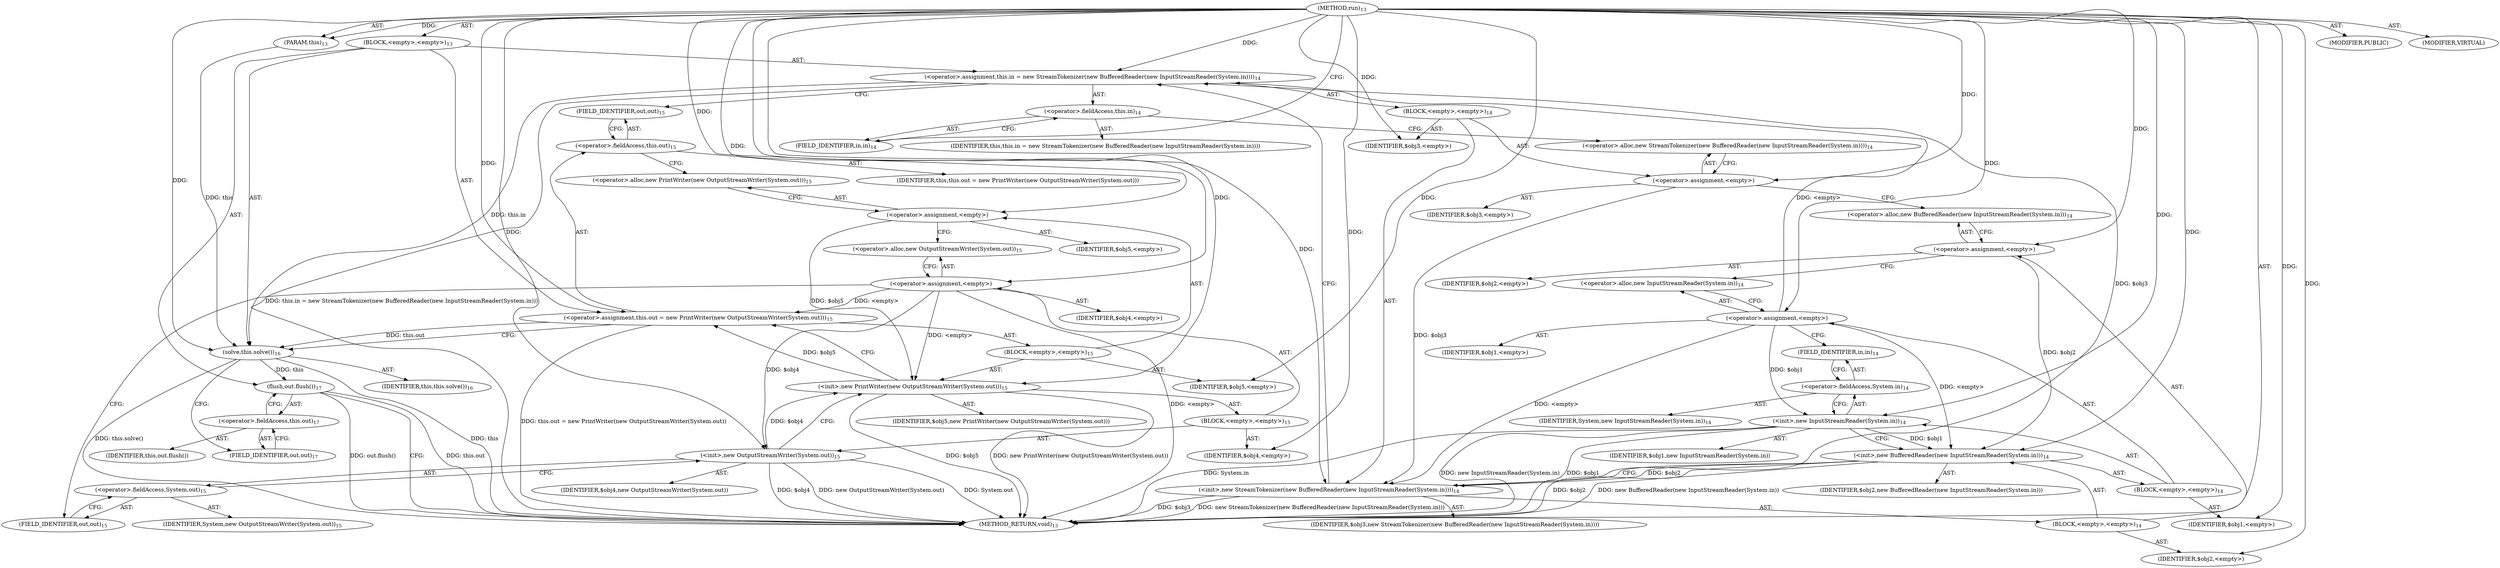 digraph "run" {  
"40" [label = <(METHOD,run)<SUB>13</SUB>> ]
"4" [label = <(PARAM,this)<SUB>13</SUB>> ]
"41" [label = <(BLOCK,&lt;empty&gt;,&lt;empty&gt;)<SUB>13</SUB>> ]
"42" [label = <(&lt;operator&gt;.assignment,this.in = new StreamTokenizer(new BufferedReader(new InputStreamReader(System.in))))<SUB>14</SUB>> ]
"43" [label = <(&lt;operator&gt;.fieldAccess,this.in)<SUB>14</SUB>> ]
"44" [label = <(IDENTIFIER,this,this.in = new StreamTokenizer(new BufferedReader(new InputStreamReader(System.in))))> ]
"45" [label = <(FIELD_IDENTIFIER,in,in)<SUB>14</SUB>> ]
"46" [label = <(BLOCK,&lt;empty&gt;,&lt;empty&gt;)<SUB>14</SUB>> ]
"47" [label = <(&lt;operator&gt;.assignment,&lt;empty&gt;)> ]
"48" [label = <(IDENTIFIER,$obj3,&lt;empty&gt;)> ]
"49" [label = <(&lt;operator&gt;.alloc,new StreamTokenizer(new BufferedReader(new InputStreamReader(System.in))))<SUB>14</SUB>> ]
"50" [label = <(&lt;init&gt;,new StreamTokenizer(new BufferedReader(new InputStreamReader(System.in))))<SUB>14</SUB>> ]
"51" [label = <(IDENTIFIER,$obj3,new StreamTokenizer(new BufferedReader(new InputStreamReader(System.in))))> ]
"52" [label = <(BLOCK,&lt;empty&gt;,&lt;empty&gt;)<SUB>14</SUB>> ]
"53" [label = <(&lt;operator&gt;.assignment,&lt;empty&gt;)> ]
"54" [label = <(IDENTIFIER,$obj2,&lt;empty&gt;)> ]
"55" [label = <(&lt;operator&gt;.alloc,new BufferedReader(new InputStreamReader(System.in)))<SUB>14</SUB>> ]
"56" [label = <(&lt;init&gt;,new BufferedReader(new InputStreamReader(System.in)))<SUB>14</SUB>> ]
"57" [label = <(IDENTIFIER,$obj2,new BufferedReader(new InputStreamReader(System.in)))> ]
"58" [label = <(BLOCK,&lt;empty&gt;,&lt;empty&gt;)<SUB>14</SUB>> ]
"59" [label = <(&lt;operator&gt;.assignment,&lt;empty&gt;)> ]
"60" [label = <(IDENTIFIER,$obj1,&lt;empty&gt;)> ]
"61" [label = <(&lt;operator&gt;.alloc,new InputStreamReader(System.in))<SUB>14</SUB>> ]
"62" [label = <(&lt;init&gt;,new InputStreamReader(System.in))<SUB>14</SUB>> ]
"63" [label = <(IDENTIFIER,$obj1,new InputStreamReader(System.in))> ]
"64" [label = <(&lt;operator&gt;.fieldAccess,System.in)<SUB>14</SUB>> ]
"65" [label = <(IDENTIFIER,System,new InputStreamReader(System.in))<SUB>14</SUB>> ]
"66" [label = <(FIELD_IDENTIFIER,in,in)<SUB>14</SUB>> ]
"67" [label = <(IDENTIFIER,$obj1,&lt;empty&gt;)> ]
"68" [label = <(IDENTIFIER,$obj2,&lt;empty&gt;)> ]
"69" [label = <(IDENTIFIER,$obj3,&lt;empty&gt;)> ]
"70" [label = <(&lt;operator&gt;.assignment,this.out = new PrintWriter(new OutputStreamWriter(System.out)))<SUB>15</SUB>> ]
"71" [label = <(&lt;operator&gt;.fieldAccess,this.out)<SUB>15</SUB>> ]
"72" [label = <(IDENTIFIER,this,this.out = new PrintWriter(new OutputStreamWriter(System.out)))> ]
"73" [label = <(FIELD_IDENTIFIER,out,out)<SUB>15</SUB>> ]
"74" [label = <(BLOCK,&lt;empty&gt;,&lt;empty&gt;)<SUB>15</SUB>> ]
"75" [label = <(&lt;operator&gt;.assignment,&lt;empty&gt;)> ]
"76" [label = <(IDENTIFIER,$obj5,&lt;empty&gt;)> ]
"77" [label = <(&lt;operator&gt;.alloc,new PrintWriter(new OutputStreamWriter(System.out)))<SUB>15</SUB>> ]
"78" [label = <(&lt;init&gt;,new PrintWriter(new OutputStreamWriter(System.out)))<SUB>15</SUB>> ]
"79" [label = <(IDENTIFIER,$obj5,new PrintWriter(new OutputStreamWriter(System.out)))> ]
"80" [label = <(BLOCK,&lt;empty&gt;,&lt;empty&gt;)<SUB>15</SUB>> ]
"81" [label = <(&lt;operator&gt;.assignment,&lt;empty&gt;)> ]
"82" [label = <(IDENTIFIER,$obj4,&lt;empty&gt;)> ]
"83" [label = <(&lt;operator&gt;.alloc,new OutputStreamWriter(System.out))<SUB>15</SUB>> ]
"84" [label = <(&lt;init&gt;,new OutputStreamWriter(System.out))<SUB>15</SUB>> ]
"85" [label = <(IDENTIFIER,$obj4,new OutputStreamWriter(System.out))> ]
"86" [label = <(&lt;operator&gt;.fieldAccess,System.out)<SUB>15</SUB>> ]
"87" [label = <(IDENTIFIER,System,new OutputStreamWriter(System.out))<SUB>15</SUB>> ]
"88" [label = <(FIELD_IDENTIFIER,out,out)<SUB>15</SUB>> ]
"89" [label = <(IDENTIFIER,$obj4,&lt;empty&gt;)> ]
"90" [label = <(IDENTIFIER,$obj5,&lt;empty&gt;)> ]
"91" [label = <(solve,this.solve())<SUB>16</SUB>> ]
"3" [label = <(IDENTIFIER,this,this.solve())<SUB>16</SUB>> ]
"92" [label = <(flush,out.flush())<SUB>17</SUB>> ]
"93" [label = <(&lt;operator&gt;.fieldAccess,this.out)<SUB>17</SUB>> ]
"94" [label = <(IDENTIFIER,this,out.flush())> ]
"95" [label = <(FIELD_IDENTIFIER,out,out)<SUB>17</SUB>> ]
"96" [label = <(MODIFIER,PUBLIC)> ]
"97" [label = <(MODIFIER,VIRTUAL)> ]
"98" [label = <(METHOD_RETURN,void)<SUB>13</SUB>> ]
  "40" -> "4"  [ label = "AST: "] 
  "40" -> "41"  [ label = "AST: "] 
  "40" -> "96"  [ label = "AST: "] 
  "40" -> "97"  [ label = "AST: "] 
  "40" -> "98"  [ label = "AST: "] 
  "41" -> "42"  [ label = "AST: "] 
  "41" -> "70"  [ label = "AST: "] 
  "41" -> "91"  [ label = "AST: "] 
  "41" -> "92"  [ label = "AST: "] 
  "42" -> "43"  [ label = "AST: "] 
  "42" -> "46"  [ label = "AST: "] 
  "43" -> "44"  [ label = "AST: "] 
  "43" -> "45"  [ label = "AST: "] 
  "46" -> "47"  [ label = "AST: "] 
  "46" -> "50"  [ label = "AST: "] 
  "46" -> "69"  [ label = "AST: "] 
  "47" -> "48"  [ label = "AST: "] 
  "47" -> "49"  [ label = "AST: "] 
  "50" -> "51"  [ label = "AST: "] 
  "50" -> "52"  [ label = "AST: "] 
  "52" -> "53"  [ label = "AST: "] 
  "52" -> "56"  [ label = "AST: "] 
  "52" -> "68"  [ label = "AST: "] 
  "53" -> "54"  [ label = "AST: "] 
  "53" -> "55"  [ label = "AST: "] 
  "56" -> "57"  [ label = "AST: "] 
  "56" -> "58"  [ label = "AST: "] 
  "58" -> "59"  [ label = "AST: "] 
  "58" -> "62"  [ label = "AST: "] 
  "58" -> "67"  [ label = "AST: "] 
  "59" -> "60"  [ label = "AST: "] 
  "59" -> "61"  [ label = "AST: "] 
  "62" -> "63"  [ label = "AST: "] 
  "62" -> "64"  [ label = "AST: "] 
  "64" -> "65"  [ label = "AST: "] 
  "64" -> "66"  [ label = "AST: "] 
  "70" -> "71"  [ label = "AST: "] 
  "70" -> "74"  [ label = "AST: "] 
  "71" -> "72"  [ label = "AST: "] 
  "71" -> "73"  [ label = "AST: "] 
  "74" -> "75"  [ label = "AST: "] 
  "74" -> "78"  [ label = "AST: "] 
  "74" -> "90"  [ label = "AST: "] 
  "75" -> "76"  [ label = "AST: "] 
  "75" -> "77"  [ label = "AST: "] 
  "78" -> "79"  [ label = "AST: "] 
  "78" -> "80"  [ label = "AST: "] 
  "80" -> "81"  [ label = "AST: "] 
  "80" -> "84"  [ label = "AST: "] 
  "80" -> "89"  [ label = "AST: "] 
  "81" -> "82"  [ label = "AST: "] 
  "81" -> "83"  [ label = "AST: "] 
  "84" -> "85"  [ label = "AST: "] 
  "84" -> "86"  [ label = "AST: "] 
  "86" -> "87"  [ label = "AST: "] 
  "86" -> "88"  [ label = "AST: "] 
  "91" -> "3"  [ label = "AST: "] 
  "92" -> "93"  [ label = "AST: "] 
  "93" -> "94"  [ label = "AST: "] 
  "93" -> "95"  [ label = "AST: "] 
  "42" -> "73"  [ label = "CFG: "] 
  "70" -> "91"  [ label = "CFG: "] 
  "91" -> "95"  [ label = "CFG: "] 
  "92" -> "98"  [ label = "CFG: "] 
  "43" -> "49"  [ label = "CFG: "] 
  "71" -> "77"  [ label = "CFG: "] 
  "93" -> "92"  [ label = "CFG: "] 
  "45" -> "43"  [ label = "CFG: "] 
  "47" -> "55"  [ label = "CFG: "] 
  "50" -> "42"  [ label = "CFG: "] 
  "73" -> "71"  [ label = "CFG: "] 
  "75" -> "83"  [ label = "CFG: "] 
  "78" -> "70"  [ label = "CFG: "] 
  "95" -> "93"  [ label = "CFG: "] 
  "49" -> "47"  [ label = "CFG: "] 
  "77" -> "75"  [ label = "CFG: "] 
  "53" -> "61"  [ label = "CFG: "] 
  "56" -> "50"  [ label = "CFG: "] 
  "81" -> "88"  [ label = "CFG: "] 
  "84" -> "78"  [ label = "CFG: "] 
  "55" -> "53"  [ label = "CFG: "] 
  "83" -> "81"  [ label = "CFG: "] 
  "86" -> "84"  [ label = "CFG: "] 
  "59" -> "66"  [ label = "CFG: "] 
  "62" -> "56"  [ label = "CFG: "] 
  "88" -> "86"  [ label = "CFG: "] 
  "61" -> "59"  [ label = "CFG: "] 
  "64" -> "62"  [ label = "CFG: "] 
  "66" -> "64"  [ label = "CFG: "] 
  "40" -> "45"  [ label = "CFG: "] 
  "50" -> "98"  [ label = "DDG: $obj3"] 
  "56" -> "98"  [ label = "DDG: $obj2"] 
  "62" -> "98"  [ label = "DDG: $obj1"] 
  "62" -> "98"  [ label = "DDG: System.in"] 
  "62" -> "98"  [ label = "DDG: new InputStreamReader(System.in)"] 
  "56" -> "98"  [ label = "DDG: new BufferedReader(new InputStreamReader(System.in))"] 
  "50" -> "98"  [ label = "DDG: new StreamTokenizer(new BufferedReader(new InputStreamReader(System.in)))"] 
  "42" -> "98"  [ label = "DDG: this.in = new StreamTokenizer(new BufferedReader(new InputStreamReader(System.in)))"] 
  "78" -> "98"  [ label = "DDG: $obj5"] 
  "81" -> "98"  [ label = "DDG: &lt;empty&gt;"] 
  "84" -> "98"  [ label = "DDG: $obj4"] 
  "84" -> "98"  [ label = "DDG: System.out"] 
  "84" -> "98"  [ label = "DDG: new OutputStreamWriter(System.out)"] 
  "78" -> "98"  [ label = "DDG: new PrintWriter(new OutputStreamWriter(System.out))"] 
  "70" -> "98"  [ label = "DDG: this.out = new PrintWriter(new OutputStreamWriter(System.out))"] 
  "91" -> "98"  [ label = "DDG: this"] 
  "91" -> "98"  [ label = "DDG: this.solve()"] 
  "92" -> "98"  [ label = "DDG: this.out"] 
  "92" -> "98"  [ label = "DDG: out.flush()"] 
  "40" -> "4"  [ label = "DDG: "] 
  "59" -> "42"  [ label = "DDG: &lt;empty&gt;"] 
  "50" -> "42"  [ label = "DDG: $obj3"] 
  "40" -> "42"  [ label = "DDG: "] 
  "81" -> "70"  [ label = "DDG: &lt;empty&gt;"] 
  "78" -> "70"  [ label = "DDG: $obj5"] 
  "40" -> "70"  [ label = "DDG: "] 
  "4" -> "91"  [ label = "DDG: this"] 
  "42" -> "91"  [ label = "DDG: this.in"] 
  "70" -> "91"  [ label = "DDG: this.out"] 
  "40" -> "91"  [ label = "DDG: "] 
  "91" -> "92"  [ label = "DDG: this"] 
  "40" -> "47"  [ label = "DDG: "] 
  "40" -> "69"  [ label = "DDG: "] 
  "40" -> "75"  [ label = "DDG: "] 
  "40" -> "90"  [ label = "DDG: "] 
  "47" -> "50"  [ label = "DDG: $obj3"] 
  "40" -> "50"  [ label = "DDG: "] 
  "59" -> "50"  [ label = "DDG: &lt;empty&gt;"] 
  "56" -> "50"  [ label = "DDG: $obj2"] 
  "75" -> "78"  [ label = "DDG: $obj5"] 
  "40" -> "78"  [ label = "DDG: "] 
  "81" -> "78"  [ label = "DDG: &lt;empty&gt;"] 
  "84" -> "78"  [ label = "DDG: $obj4"] 
  "40" -> "53"  [ label = "DDG: "] 
  "40" -> "68"  [ label = "DDG: "] 
  "40" -> "81"  [ label = "DDG: "] 
  "40" -> "89"  [ label = "DDG: "] 
  "53" -> "56"  [ label = "DDG: $obj2"] 
  "40" -> "56"  [ label = "DDG: "] 
  "59" -> "56"  [ label = "DDG: &lt;empty&gt;"] 
  "62" -> "56"  [ label = "DDG: $obj1"] 
  "81" -> "84"  [ label = "DDG: $obj4"] 
  "40" -> "84"  [ label = "DDG: "] 
  "40" -> "59"  [ label = "DDG: "] 
  "40" -> "67"  [ label = "DDG: "] 
  "59" -> "62"  [ label = "DDG: $obj1"] 
  "40" -> "62"  [ label = "DDG: "] 
}
